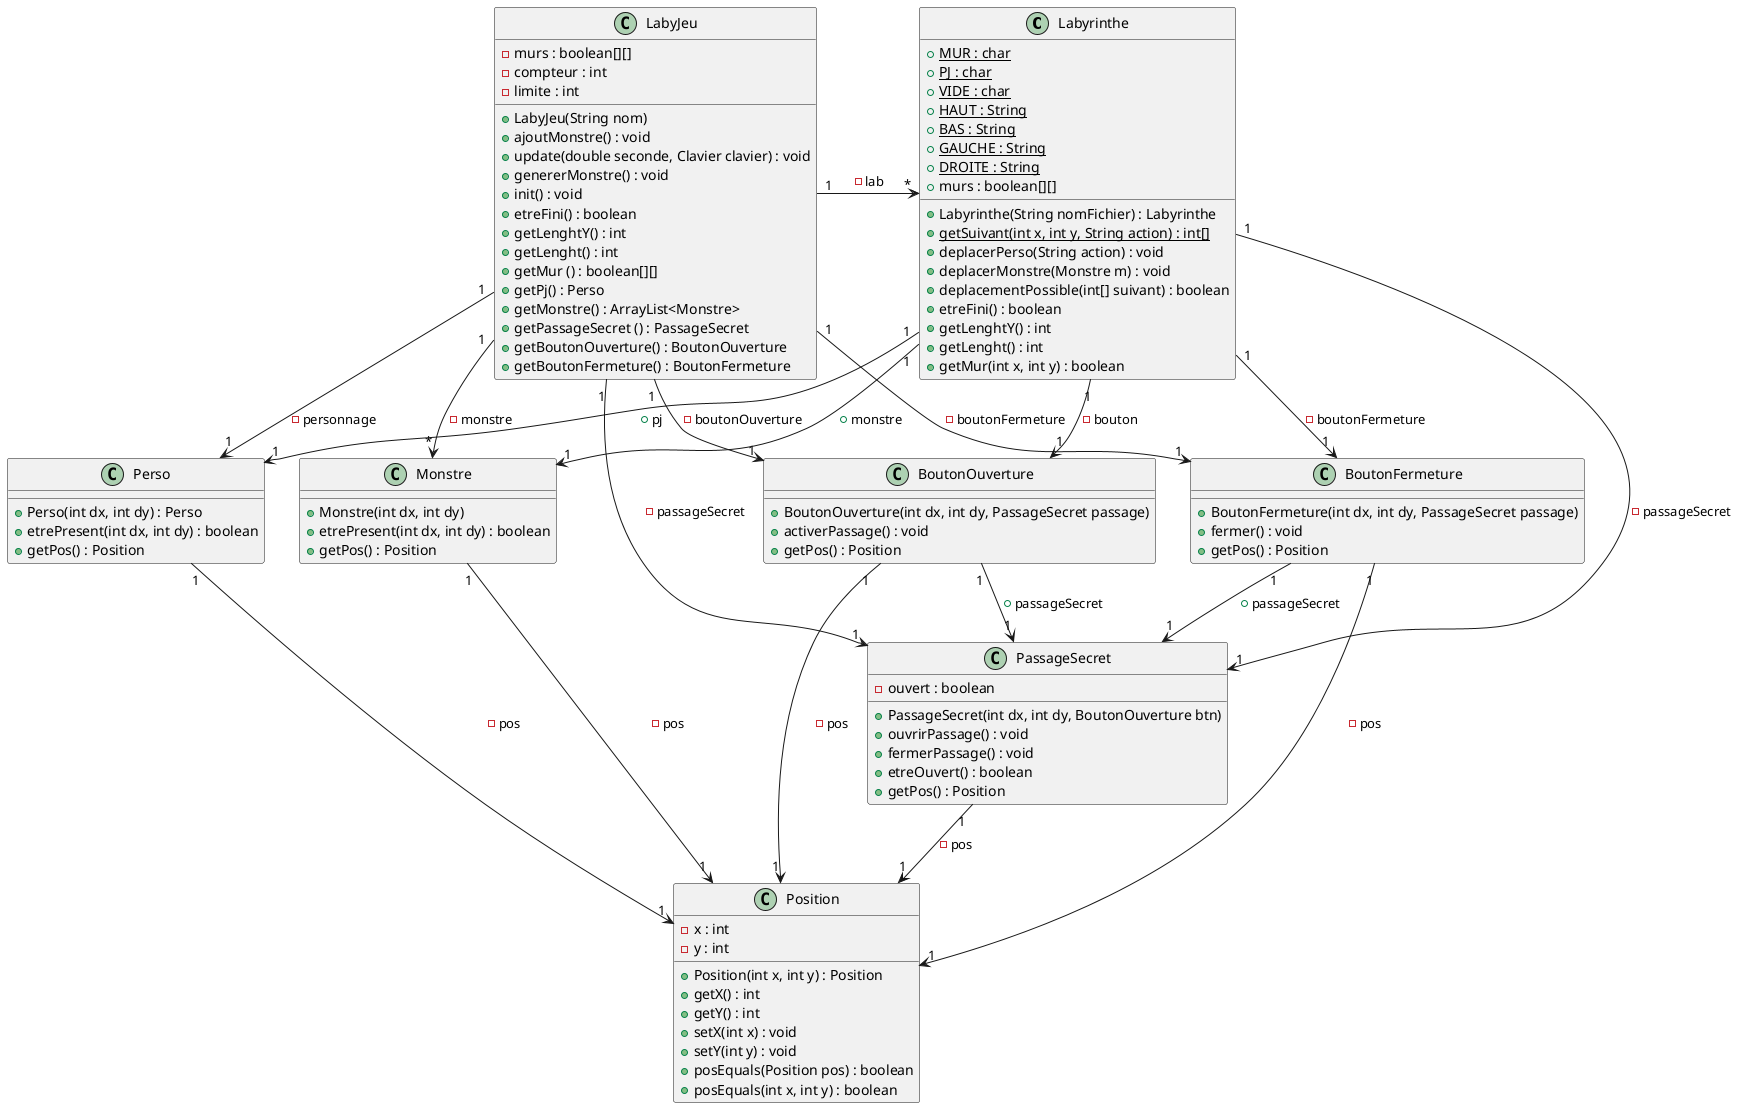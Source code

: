 @startuml

class Labyrinthe{
    {static} +MUR : char
    {static} +PJ : char
    {static} +VIDE : char
    {static} +HAUT : String
    {static} +BAS : String
    {static} +GAUCHE : String
    {static} +DROITE : String
    +murs : boolean[][]

    +Labyrinthe(String nomFichier) : Labyrinthe
    {static}+getSuivant(int x, int y, String action) : int[]
    +deplacerPerso(String action) : void
    +deplacerMonstre(Monstre m) : void
    +deplacementPossible(int[] suivant) : boolean
    +etreFini() : boolean
    +getLenghtY() : int
    +getLenght() : int
    +getMur(int x, int y) : boolean


}
class Perso {
    +Perso(int dx, int dy) : Perso
    +etrePresent(int dx, int dy) : boolean
    +getPos() : Position
}

class Monstre{
    +Monstre(int dx, int dy)
    +etrePresent(int dx, int dy) : boolean
    +getPos() : Position
}

class PassageSecret {
    -ouvert : boolean
    +PassageSecret(int dx, int dy, BoutonOuverture btn)
    +ouvrirPassage() : void
    +fermerPassage() : void
    +etreOuvert() : boolean
    +getPos() : Position
}

class BoutonOuverture {
    +BoutonOuverture(int dx, int dy, PassageSecret passage)
    +activerPassage() : void
    +getPos() : Position
}

class BoutonFermeture {
    +BoutonFermeture(int dx, int dy, PassageSecret passage)
    +fermer() : void
    +getPos() : Position
}

class Position {
    -x : int
    -y : int
    +Position(int x, int y) : Position
    +getX() : int
    +getY() : int
    +setX(int x) : void
    +setY(int y) : void
    +posEquals(Position pos) : boolean
    +posEquals(int x, int y) : boolean
}


class LabyJeu{
        -murs : boolean[][]
        -compteur : int
        -limite : int
        +LabyJeu(String nom)
        +ajoutMonstre() : void
        +update(double seconde, Clavier clavier) : void
        + genererMonstre() : void
        +init() : void
        +etreFini() : boolean
        +getLenghtY() : int
        +getLenght() : int
        +getMur () : boolean[][]
        +getPj() : Perso
        +getMonstre() : ArrayList<Monstre>
        +getPassageSecret () : PassageSecret
        +getBoutonOuverture() : BoutonOuverture
        +getBoutonFermeture() : BoutonFermeture
}

LabyJeu "1" -> "*" Labyrinthe : -lab
LabyJeu "1" --> "1" BoutonOuverture : -boutonOuverture
LabyJeu "1" --> "1" PassageSecret : -passageSecret
LabyJeu "1" --> "1" BoutonFermeture : -boutonFermeture
LabyJeu "1" --> "1" Perso : -personnage
LabyJeu "1" --> "*" Monstre : -monstre
Labyrinthe "1"-->"1" Perso : +pj
Labyrinthe "1"-->"1" Monstre : +monstre
Labyrinthe "1"-->"1" PassageSecret : -passageSecret
Labyrinthe "1"-->"1" BoutonOuverture : -bouton
Labyrinthe "1"-->"1" BoutonFermeture : -boutonFermeture
BoutonOuverture "1"-->"1" PassageSecret : +passageSecret
BoutonFermeture "1"-->"1" PassageSecret : +passageSecret
BoutonFermeture "1"-->"1" Position : -pos
Perso "1"-->"1" Position : -pos
Monstre "1"-->"1" Position : -pos
PassageSecret "1"-->"1" Position : -pos
BoutonOuverture "1"-->"1" Position : -pos


@enduml